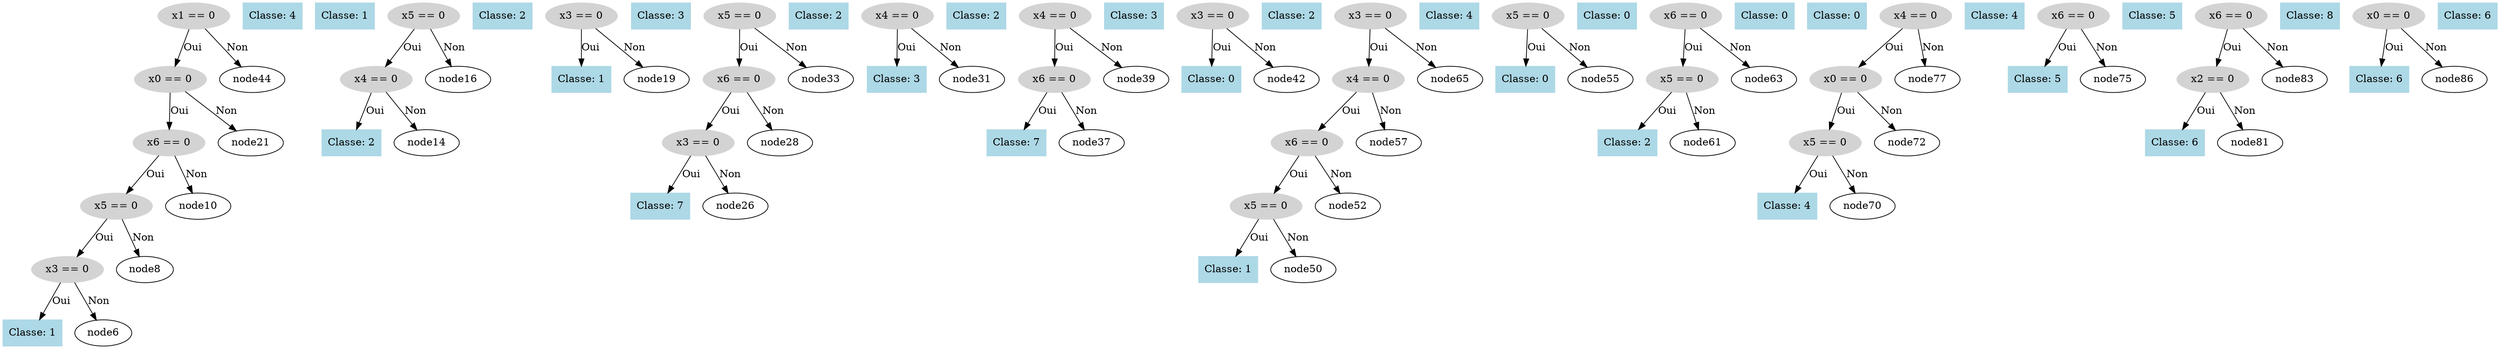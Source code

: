 digraph DecisionTree {
  node0 [label="x1 == 0", shape=ellipse, style=filled, color=lightgray];
  node0 -> node1 [label="Oui"];
  node1 [label="x0 == 0", shape=ellipse, style=filled, color=lightgray];
  node1 -> node2 [label="Oui"];
  node2 [label="x6 == 0", shape=ellipse, style=filled, color=lightgray];
  node2 -> node3 [label="Oui"];
  node3 [label="x5 == 0", shape=ellipse, style=filled, color=lightgray];
  node3 -> node4 [label="Oui"];
  node4 [label="x3 == 0", shape=ellipse, style=filled, color=lightgray];
  node4 -> node5 [label="Oui"];
  node5 [label="Classe: 1", shape=box, style=filled, color=lightblue];
  node4 -> node6 [label="Non"];
  node7 [label="Classe: 4", shape=box, style=filled, color=lightblue];
  node3 -> node8 [label="Non"];
  node9 [label="Classe: 1", shape=box, style=filled, color=lightblue];
  node2 -> node10 [label="Non"];
  node11 [label="x5 == 0", shape=ellipse, style=filled, color=lightgray];
  node11 -> node12 [label="Oui"];
  node12 [label="x4 == 0", shape=ellipse, style=filled, color=lightgray];
  node12 -> node13 [label="Oui"];
  node13 [label="Classe: 2", shape=box, style=filled, color=lightblue];
  node12 -> node14 [label="Non"];
  node15 [label="Classe: 2", shape=box, style=filled, color=lightblue];
  node11 -> node16 [label="Non"];
  node17 [label="x3 == 0", shape=ellipse, style=filled, color=lightgray];
  node17 -> node18 [label="Oui"];
  node18 [label="Classe: 1", shape=box, style=filled, color=lightblue];
  node17 -> node19 [label="Non"];
  node20 [label="Classe: 3", shape=box, style=filled, color=lightblue];
  node1 -> node21 [label="Non"];
  node22 [label="x5 == 0", shape=ellipse, style=filled, color=lightgray];
  node22 -> node23 [label="Oui"];
  node23 [label="x6 == 0", shape=ellipse, style=filled, color=lightgray];
  node23 -> node24 [label="Oui"];
  node24 [label="x3 == 0", shape=ellipse, style=filled, color=lightgray];
  node24 -> node25 [label="Oui"];
  node25 [label="Classe: 7", shape=box, style=filled, color=lightblue];
  node24 -> node26 [label="Non"];
  node27 [label="Classe: 2", shape=box, style=filled, color=lightblue];
  node23 -> node28 [label="Non"];
  node29 [label="x4 == 0", shape=ellipse, style=filled, color=lightgray];
  node29 -> node30 [label="Oui"];
  node30 [label="Classe: 3", shape=box, style=filled, color=lightblue];
  node29 -> node31 [label="Non"];
  node32 [label="Classe: 2", shape=box, style=filled, color=lightblue];
  node22 -> node33 [label="Non"];
  node34 [label="x4 == 0", shape=ellipse, style=filled, color=lightgray];
  node34 -> node35 [label="Oui"];
  node35 [label="x6 == 0", shape=ellipse, style=filled, color=lightgray];
  node35 -> node36 [label="Oui"];
  node36 [label="Classe: 7", shape=box, style=filled, color=lightblue];
  node35 -> node37 [label="Non"];
  node38 [label="Classe: 3", shape=box, style=filled, color=lightblue];
  node34 -> node39 [label="Non"];
  node40 [label="x3 == 0", shape=ellipse, style=filled, color=lightgray];
  node40 -> node41 [label="Oui"];
  node41 [label="Classe: 0", shape=box, style=filled, color=lightblue];
  node40 -> node42 [label="Non"];
  node43 [label="Classe: 2", shape=box, style=filled, color=lightblue];
  node0 -> node44 [label="Non"];
  node45 [label="x3 == 0", shape=ellipse, style=filled, color=lightgray];
  node45 -> node46 [label="Oui"];
  node46 [label="x4 == 0", shape=ellipse, style=filled, color=lightgray];
  node46 -> node47 [label="Oui"];
  node47 [label="x6 == 0", shape=ellipse, style=filled, color=lightgray];
  node47 -> node48 [label="Oui"];
  node48 [label="x5 == 0", shape=ellipse, style=filled, color=lightgray];
  node48 -> node49 [label="Oui"];
  node49 [label="Classe: 1", shape=box, style=filled, color=lightblue];
  node48 -> node50 [label="Non"];
  node51 [label="Classe: 4", shape=box, style=filled, color=lightblue];
  node47 -> node52 [label="Non"];
  node53 [label="x5 == 0", shape=ellipse, style=filled, color=lightgray];
  node53 -> node54 [label="Oui"];
  node54 [label="Classe: 0", shape=box, style=filled, color=lightblue];
  node53 -> node55 [label="Non"];
  node56 [label="Classe: 0", shape=box, style=filled, color=lightblue];
  node46 -> node57 [label="Non"];
  node58 [label="x6 == 0", shape=ellipse, style=filled, color=lightgray];
  node58 -> node59 [label="Oui"];
  node59 [label="x5 == 0", shape=ellipse, style=filled, color=lightgray];
  node59 -> node60 [label="Oui"];
  node60 [label="Classe: 2", shape=box, style=filled, color=lightblue];
  node59 -> node61 [label="Non"];
  node62 [label="Classe: 0", shape=box, style=filled, color=lightblue];
  node58 -> node63 [label="Non"];
  node64 [label="Classe: 0", shape=box, style=filled, color=lightblue];
  node45 -> node65 [label="Non"];
  node66 [label="x4 == 0", shape=ellipse, style=filled, color=lightgray];
  node66 -> node67 [label="Oui"];
  node67 [label="x0 == 0", shape=ellipse, style=filled, color=lightgray];
  node67 -> node68 [label="Oui"];
  node68 [label="x5 == 0", shape=ellipse, style=filled, color=lightgray];
  node68 -> node69 [label="Oui"];
  node69 [label="Classe: 4", shape=box, style=filled, color=lightblue];
  node68 -> node70 [label="Non"];
  node71 [label="Classe: 4", shape=box, style=filled, color=lightblue];
  node67 -> node72 [label="Non"];
  node73 [label="x6 == 0", shape=ellipse, style=filled, color=lightgray];
  node73 -> node74 [label="Oui"];
  node74 [label="Classe: 5", shape=box, style=filled, color=lightblue];
  node73 -> node75 [label="Non"];
  node76 [label="Classe: 5", shape=box, style=filled, color=lightblue];
  node66 -> node77 [label="Non"];
  node78 [label="x6 == 0", shape=ellipse, style=filled, color=lightgray];
  node78 -> node79 [label="Oui"];
  node79 [label="x2 == 0", shape=ellipse, style=filled, color=lightgray];
  node79 -> node80 [label="Oui"];
  node80 [label="Classe: 6", shape=box, style=filled, color=lightblue];
  node79 -> node81 [label="Non"];
  node82 [label="Classe: 8", shape=box, style=filled, color=lightblue];
  node78 -> node83 [label="Non"];
  node84 [label="x0 == 0", shape=ellipse, style=filled, color=lightgray];
  node84 -> node85 [label="Oui"];
  node85 [label="Classe: 6", shape=box, style=filled, color=lightblue];
  node84 -> node86 [label="Non"];
  node87 [label="Classe: 6", shape=box, style=filled, color=lightblue];
}
